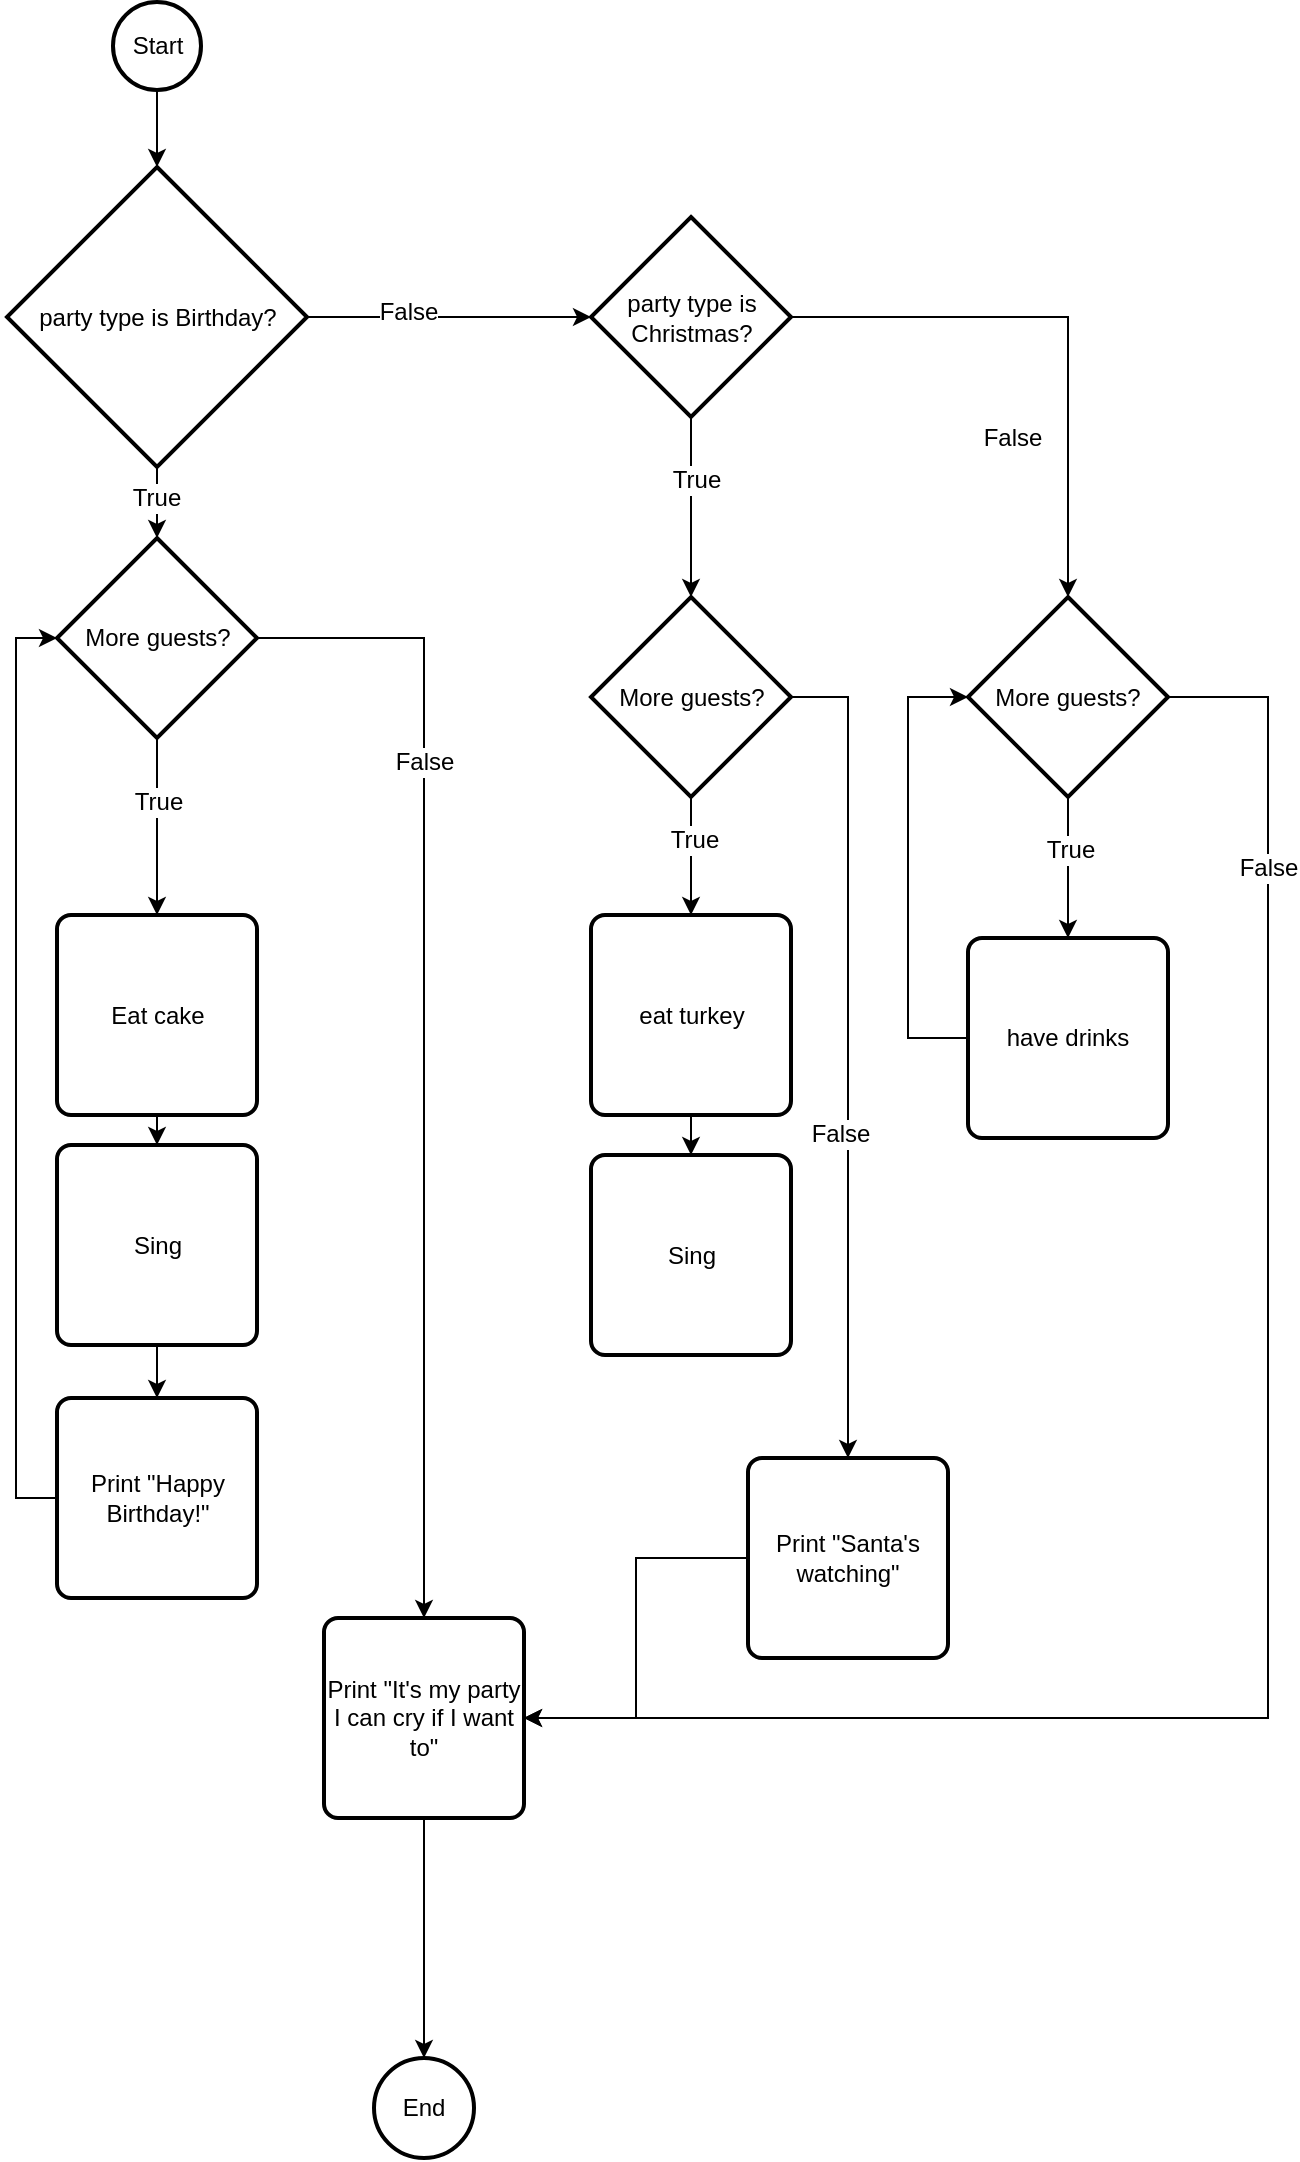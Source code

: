 <mxfile version="11.2.5" type="device" pages="1"><diagram id="olxAVykv_TZ2ogmlsFnP" name="Page-1"><mxGraphModel dx="1117" dy="721" grid="1" gridSize="10" guides="1" tooltips="1" connect="1" arrows="1" fold="1" page="1" pageScale="1" pageWidth="827" pageHeight="1169" math="0" shadow="0"><root><mxCell id="0"/><mxCell id="1" parent="0"/><mxCell id="E3-D-Ut1bE8tLAYoyzHi-19" style="edgeStyle=orthogonalEdgeStyle;rounded=0;orthogonalLoop=1;jettySize=auto;html=1;" edge="1" parent="1" source="E3-D-Ut1bE8tLAYoyzHi-1" target="E3-D-Ut1bE8tLAYoyzHi-2"><mxGeometry relative="1" as="geometry"/></mxCell><mxCell id="E3-D-Ut1bE8tLAYoyzHi-1" value="Start" style="strokeWidth=2;html=1;shape=mxgraph.flowchart.start_2;whiteSpace=wrap;" vertex="1" parent="1"><mxGeometry x="202.5" y="62" width="44" height="44" as="geometry"/></mxCell><mxCell id="E3-D-Ut1bE8tLAYoyzHi-20" style="edgeStyle=orthogonalEdgeStyle;rounded=0;orthogonalLoop=1;jettySize=auto;html=1;exitX=0.5;exitY=1;exitDx=0;exitDy=0;exitPerimeter=0;" edge="1" parent="1" source="E3-D-Ut1bE8tLAYoyzHi-2" target="E3-D-Ut1bE8tLAYoyzHi-3"><mxGeometry relative="1" as="geometry"/></mxCell><mxCell id="E3-D-Ut1bE8tLAYoyzHi-21" value="True" style="text;html=1;resizable=0;points=[];align=center;verticalAlign=middle;labelBackgroundColor=#ffffff;" vertex="1" connectable="0" parent="E3-D-Ut1bE8tLAYoyzHi-20"><mxGeometry x="-0.312" y="-1" relative="1" as="geometry"><mxPoint as="offset"/></mxGeometry></mxCell><mxCell id="E3-D-Ut1bE8tLAYoyzHi-22" style="edgeStyle=orthogonalEdgeStyle;rounded=0;orthogonalLoop=1;jettySize=auto;html=1;" edge="1" parent="1" source="E3-D-Ut1bE8tLAYoyzHi-2" target="E3-D-Ut1bE8tLAYoyzHi-6"><mxGeometry relative="1" as="geometry"><Array as="points"><mxPoint x="380" y="220"/><mxPoint x="380" y="220"/></Array></mxGeometry></mxCell><mxCell id="E3-D-Ut1bE8tLAYoyzHi-23" value="False" style="text;html=1;resizable=0;points=[];align=center;verticalAlign=middle;labelBackgroundColor=#ffffff;" vertex="1" connectable="0" parent="E3-D-Ut1bE8tLAYoyzHi-22"><mxGeometry x="0.134" y="31" relative="1" as="geometry"><mxPoint x="-30" y="28" as="offset"/></mxGeometry></mxCell><mxCell id="E3-D-Ut1bE8tLAYoyzHi-2" value="party type is Birthday?" style="strokeWidth=2;html=1;shape=mxgraph.flowchart.decision;whiteSpace=wrap;" vertex="1" parent="1"><mxGeometry x="149.5" y="144.5" width="150" height="150" as="geometry"/></mxCell><mxCell id="E3-D-Ut1bE8tLAYoyzHi-24" style="edgeStyle=orthogonalEdgeStyle;rounded=0;orthogonalLoop=1;jettySize=auto;html=1;exitX=0.5;exitY=1;exitDx=0;exitDy=0;exitPerimeter=0;entryX=0.5;entryY=0;entryDx=0;entryDy=0;" edge="1" parent="1" source="E3-D-Ut1bE8tLAYoyzHi-3" target="E3-D-Ut1bE8tLAYoyzHi-4"><mxGeometry relative="1" as="geometry"/></mxCell><mxCell id="E3-D-Ut1bE8tLAYoyzHi-27" value="True" style="text;html=1;resizable=0;points=[];align=center;verticalAlign=middle;labelBackgroundColor=#ffffff;" vertex="1" connectable="0" parent="E3-D-Ut1bE8tLAYoyzHi-24"><mxGeometry x="-0.291" relative="1" as="geometry"><mxPoint as="offset"/></mxGeometry></mxCell><mxCell id="E3-D-Ut1bE8tLAYoyzHi-28" style="edgeStyle=orthogonalEdgeStyle;rounded=0;orthogonalLoop=1;jettySize=auto;html=1;" edge="1" parent="1" source="E3-D-Ut1bE8tLAYoyzHi-3" target="E3-D-Ut1bE8tLAYoyzHi-15"><mxGeometry relative="1" as="geometry"/></mxCell><mxCell id="E3-D-Ut1bE8tLAYoyzHi-29" value="False" style="text;html=1;resizable=0;points=[];align=center;verticalAlign=middle;labelBackgroundColor=#ffffff;" vertex="1" connectable="0" parent="E3-D-Ut1bE8tLAYoyzHi-28"><mxGeometry x="-0.625" y="-38" relative="1" as="geometry"><mxPoint x="38" y="38" as="offset"/></mxGeometry></mxCell><mxCell id="E3-D-Ut1bE8tLAYoyzHi-3" value="More guests?" style="strokeWidth=2;html=1;shape=mxgraph.flowchart.decision;whiteSpace=wrap;" vertex="1" parent="1"><mxGeometry x="174.5" y="330" width="100" height="100" as="geometry"/></mxCell><mxCell id="E3-D-Ut1bE8tLAYoyzHi-25" style="edgeStyle=orthogonalEdgeStyle;rounded=0;orthogonalLoop=1;jettySize=auto;html=1;exitX=0.5;exitY=1;exitDx=0;exitDy=0;entryX=0.5;entryY=0;entryDx=0;entryDy=0;" edge="1" parent="1" source="E3-D-Ut1bE8tLAYoyzHi-4" target="E3-D-Ut1bE8tLAYoyzHi-5"><mxGeometry relative="1" as="geometry"/></mxCell><mxCell id="E3-D-Ut1bE8tLAYoyzHi-4" value="Eat cake" style="rounded=1;whiteSpace=wrap;html=1;absoluteArcSize=1;arcSize=14;strokeWidth=2;" vertex="1" parent="1"><mxGeometry x="174.5" y="518.5" width="100" height="100" as="geometry"/></mxCell><mxCell id="E3-D-Ut1bE8tLAYoyzHi-43" style="edgeStyle=orthogonalEdgeStyle;rounded=0;orthogonalLoop=1;jettySize=auto;html=1;" edge="1" parent="1" source="E3-D-Ut1bE8tLAYoyzHi-5" target="E3-D-Ut1bE8tLAYoyzHi-42"><mxGeometry relative="1" as="geometry"/></mxCell><mxCell id="E3-D-Ut1bE8tLAYoyzHi-5" value="Sing" style="rounded=1;whiteSpace=wrap;html=1;absoluteArcSize=1;arcSize=14;strokeWidth=2;" vertex="1" parent="1"><mxGeometry x="174.5" y="633.5" width="100" height="100" as="geometry"/></mxCell><mxCell id="E3-D-Ut1bE8tLAYoyzHi-31" style="edgeStyle=orthogonalEdgeStyle;rounded=0;orthogonalLoop=1;jettySize=auto;html=1;" edge="1" parent="1" source="E3-D-Ut1bE8tLAYoyzHi-6" target="E3-D-Ut1bE8tLAYoyzHi-7"><mxGeometry relative="1" as="geometry"/></mxCell><mxCell id="E3-D-Ut1bE8tLAYoyzHi-32" value="True" style="text;html=1;resizable=0;points=[];align=center;verticalAlign=middle;labelBackgroundColor=#ffffff;" vertex="1" connectable="0" parent="E3-D-Ut1bE8tLAYoyzHi-31"><mxGeometry x="-0.315" y="2" relative="1" as="geometry"><mxPoint as="offset"/></mxGeometry></mxCell><mxCell id="E3-D-Ut1bE8tLAYoyzHi-51" style="edgeStyle=orthogonalEdgeStyle;rounded=0;orthogonalLoop=1;jettySize=auto;html=1;" edge="1" parent="1" source="E3-D-Ut1bE8tLAYoyzHi-53" target="E3-D-Ut1bE8tLAYoyzHi-12"><mxGeometry relative="1" as="geometry"/></mxCell><mxCell id="E3-D-Ut1bE8tLAYoyzHi-57" value="True" style="text;html=1;resizable=0;points=[];align=center;verticalAlign=middle;labelBackgroundColor=#ffffff;" vertex="1" connectable="0" parent="E3-D-Ut1bE8tLAYoyzHi-51"><mxGeometry x="-0.246" y="1" relative="1" as="geometry"><mxPoint as="offset"/></mxGeometry></mxCell><mxCell id="E3-D-Ut1bE8tLAYoyzHi-6" value="party type is Christmas?" style="strokeWidth=2;html=1;shape=mxgraph.flowchart.decision;whiteSpace=wrap;" vertex="1" parent="1"><mxGeometry x="441.5" y="169.5" width="100" height="100" as="geometry"/></mxCell><mxCell id="E3-D-Ut1bE8tLAYoyzHi-33" style="edgeStyle=orthogonalEdgeStyle;rounded=0;orthogonalLoop=1;jettySize=auto;html=1;exitX=0.5;exitY=1;exitDx=0;exitDy=0;exitPerimeter=0;entryX=0.5;entryY=0;entryDx=0;entryDy=0;" edge="1" parent="1" source="E3-D-Ut1bE8tLAYoyzHi-7" target="E3-D-Ut1bE8tLAYoyzHi-8"><mxGeometry relative="1" as="geometry"/></mxCell><mxCell id="E3-D-Ut1bE8tLAYoyzHi-34" value="True" style="text;html=1;resizable=0;points=[];align=center;verticalAlign=middle;labelBackgroundColor=#ffffff;" vertex="1" connectable="0" parent="E3-D-Ut1bE8tLAYoyzHi-33"><mxGeometry x="-0.278" y="1" relative="1" as="geometry"><mxPoint as="offset"/></mxGeometry></mxCell><mxCell id="E3-D-Ut1bE8tLAYoyzHi-69" style="edgeStyle=orthogonalEdgeStyle;rounded=0;orthogonalLoop=1;jettySize=auto;html=1;entryX=0.5;entryY=0;entryDx=0;entryDy=0;" edge="1" parent="1" source="E3-D-Ut1bE8tLAYoyzHi-7" target="E3-D-Ut1bE8tLAYoyzHi-64"><mxGeometry relative="1" as="geometry"><Array as="points"><mxPoint x="570" y="409"/></Array></mxGeometry></mxCell><mxCell id="E3-D-Ut1bE8tLAYoyzHi-71" value="False" style="text;html=1;resizable=0;points=[];align=center;verticalAlign=middle;labelBackgroundColor=#ffffff;" vertex="1" connectable="0" parent="E3-D-Ut1bE8tLAYoyzHi-69"><mxGeometry x="0.201" y="-4" relative="1" as="geometry"><mxPoint y="1" as="offset"/></mxGeometry></mxCell><mxCell id="E3-D-Ut1bE8tLAYoyzHi-7" value="More guests?" style="strokeWidth=2;html=1;shape=mxgraph.flowchart.decision;whiteSpace=wrap;" vertex="1" parent="1"><mxGeometry x="441.5" y="359.5" width="100" height="100" as="geometry"/></mxCell><mxCell id="E3-D-Ut1bE8tLAYoyzHi-37" style="edgeStyle=orthogonalEdgeStyle;rounded=0;orthogonalLoop=1;jettySize=auto;html=1;" edge="1" parent="1" source="E3-D-Ut1bE8tLAYoyzHi-8" target="E3-D-Ut1bE8tLAYoyzHi-9"><mxGeometry relative="1" as="geometry"/></mxCell><mxCell id="E3-D-Ut1bE8tLAYoyzHi-8" value="eat turkey" style="rounded=1;whiteSpace=wrap;html=1;absoluteArcSize=1;arcSize=14;strokeWidth=2;" vertex="1" parent="1"><mxGeometry x="441.5" y="518.5" width="100" height="100" as="geometry"/></mxCell><mxCell id="E3-D-Ut1bE8tLAYoyzHi-9" value="Sing" style="rounded=1;whiteSpace=wrap;html=1;absoluteArcSize=1;arcSize=14;strokeWidth=2;" vertex="1" parent="1"><mxGeometry x="441.5" y="638.5" width="100" height="100" as="geometry"/></mxCell><mxCell id="E3-D-Ut1bE8tLAYoyzHi-56" style="edgeStyle=orthogonalEdgeStyle;rounded=0;orthogonalLoop=1;jettySize=auto;html=1;entryX=0;entryY=0.5;entryDx=0;entryDy=0;entryPerimeter=0;exitX=0;exitY=0.5;exitDx=0;exitDy=0;" edge="1" parent="1" source="E3-D-Ut1bE8tLAYoyzHi-12" target="E3-D-Ut1bE8tLAYoyzHi-53"><mxGeometry relative="1" as="geometry"><Array as="points"><mxPoint x="600" y="580"/><mxPoint x="600" y="410"/></Array></mxGeometry></mxCell><mxCell id="E3-D-Ut1bE8tLAYoyzHi-12" value="have drinks" style="rounded=1;whiteSpace=wrap;html=1;absoluteArcSize=1;arcSize=14;strokeWidth=2;" vertex="1" parent="1"><mxGeometry x="630" y="530" width="100" height="100" as="geometry"/></mxCell><mxCell id="E3-D-Ut1bE8tLAYoyzHi-30" style="edgeStyle=orthogonalEdgeStyle;rounded=0;orthogonalLoop=1;jettySize=auto;html=1;entryX=0.5;entryY=0;entryDx=0;entryDy=0;entryPerimeter=0;" edge="1" parent="1" source="E3-D-Ut1bE8tLAYoyzHi-15" target="E3-D-Ut1bE8tLAYoyzHi-18"><mxGeometry relative="1" as="geometry"/></mxCell><mxCell id="E3-D-Ut1bE8tLAYoyzHi-15" value="Print &quot;It's my party I can cry if I want to&quot;" style="rounded=1;whiteSpace=wrap;html=1;absoluteArcSize=1;arcSize=14;strokeWidth=2;" vertex="1" parent="1"><mxGeometry x="308" y="870" width="100" height="100" as="geometry"/></mxCell><mxCell id="E3-D-Ut1bE8tLAYoyzHi-18" value="End" style="strokeWidth=2;html=1;shape=mxgraph.flowchart.start_2;whiteSpace=wrap;" vertex="1" parent="1"><mxGeometry x="333" y="1090" width="50" height="50" as="geometry"/></mxCell><mxCell id="E3-D-Ut1bE8tLAYoyzHi-46" style="edgeStyle=orthogonalEdgeStyle;rounded=0;orthogonalLoop=1;jettySize=auto;html=1;entryX=0;entryY=0.5;entryDx=0;entryDy=0;entryPerimeter=0;" edge="1" parent="1" source="E3-D-Ut1bE8tLAYoyzHi-42" target="E3-D-Ut1bE8tLAYoyzHi-3"><mxGeometry relative="1" as="geometry"><Array as="points"><mxPoint x="154" y="810"/><mxPoint x="154" y="380"/></Array></mxGeometry></mxCell><mxCell id="E3-D-Ut1bE8tLAYoyzHi-42" value="Print &quot;Happy Birthday!&quot;" style="rounded=1;whiteSpace=wrap;html=1;absoluteArcSize=1;arcSize=14;strokeWidth=2;" vertex="1" parent="1"><mxGeometry x="174.5" y="760" width="100" height="100" as="geometry"/></mxCell><mxCell id="E3-D-Ut1bE8tLAYoyzHi-59" style="edgeStyle=orthogonalEdgeStyle;rounded=0;orthogonalLoop=1;jettySize=auto;html=1;" edge="1" parent="1" source="E3-D-Ut1bE8tLAYoyzHi-53" target="E3-D-Ut1bE8tLAYoyzHi-15"><mxGeometry relative="1" as="geometry"><Array as="points"><mxPoint x="780" y="410"/><mxPoint x="780" y="920"/></Array></mxGeometry></mxCell><mxCell id="E3-D-Ut1bE8tLAYoyzHi-63" value="False" style="text;html=1;resizable=0;points=[];align=center;verticalAlign=middle;labelBackgroundColor=#ffffff;" vertex="1" connectable="0" parent="E3-D-Ut1bE8tLAYoyzHi-59"><mxGeometry x="-0.71" relative="1" as="geometry"><mxPoint as="offset"/></mxGeometry></mxCell><mxCell id="E3-D-Ut1bE8tLAYoyzHi-53" value="More guests?" style="strokeWidth=2;html=1;shape=mxgraph.flowchart.decision;whiteSpace=wrap;" vertex="1" parent="1"><mxGeometry x="630" y="359.5" width="100" height="100" as="geometry"/></mxCell><mxCell id="E3-D-Ut1bE8tLAYoyzHi-54" style="edgeStyle=orthogonalEdgeStyle;rounded=0;orthogonalLoop=1;jettySize=auto;html=1;" edge="1" parent="1" source="E3-D-Ut1bE8tLAYoyzHi-6" target="E3-D-Ut1bE8tLAYoyzHi-53"><mxGeometry relative="1" as="geometry"><mxPoint x="541.5" y="219.0" as="sourcePoint"/><mxPoint x="641.571" y="518.5" as="targetPoint"/></mxGeometry></mxCell><mxCell id="E3-D-Ut1bE8tLAYoyzHi-55" value="False" style="text;html=1;resizable=0;points=[];align=center;verticalAlign=middle;labelBackgroundColor=#ffffff;" vertex="1" connectable="0" parent="E3-D-Ut1bE8tLAYoyzHi-54"><mxGeometry x="-0.513" y="-62" relative="1" as="geometry"><mxPoint x="42.5" y="-2" as="offset"/></mxGeometry></mxCell><mxCell id="E3-D-Ut1bE8tLAYoyzHi-72" style="edgeStyle=orthogonalEdgeStyle;rounded=0;orthogonalLoop=1;jettySize=auto;html=1;" edge="1" parent="1" source="E3-D-Ut1bE8tLAYoyzHi-64" target="E3-D-Ut1bE8tLAYoyzHi-15"><mxGeometry relative="1" as="geometry"/></mxCell><mxCell id="E3-D-Ut1bE8tLAYoyzHi-64" value="Print &quot;Santa's watching&quot;" style="rounded=1;whiteSpace=wrap;html=1;absoluteArcSize=1;arcSize=14;strokeWidth=2;" vertex="1" parent="1"><mxGeometry x="520" y="790" width="100" height="100" as="geometry"/></mxCell></root></mxGraphModel></diagram></mxfile>